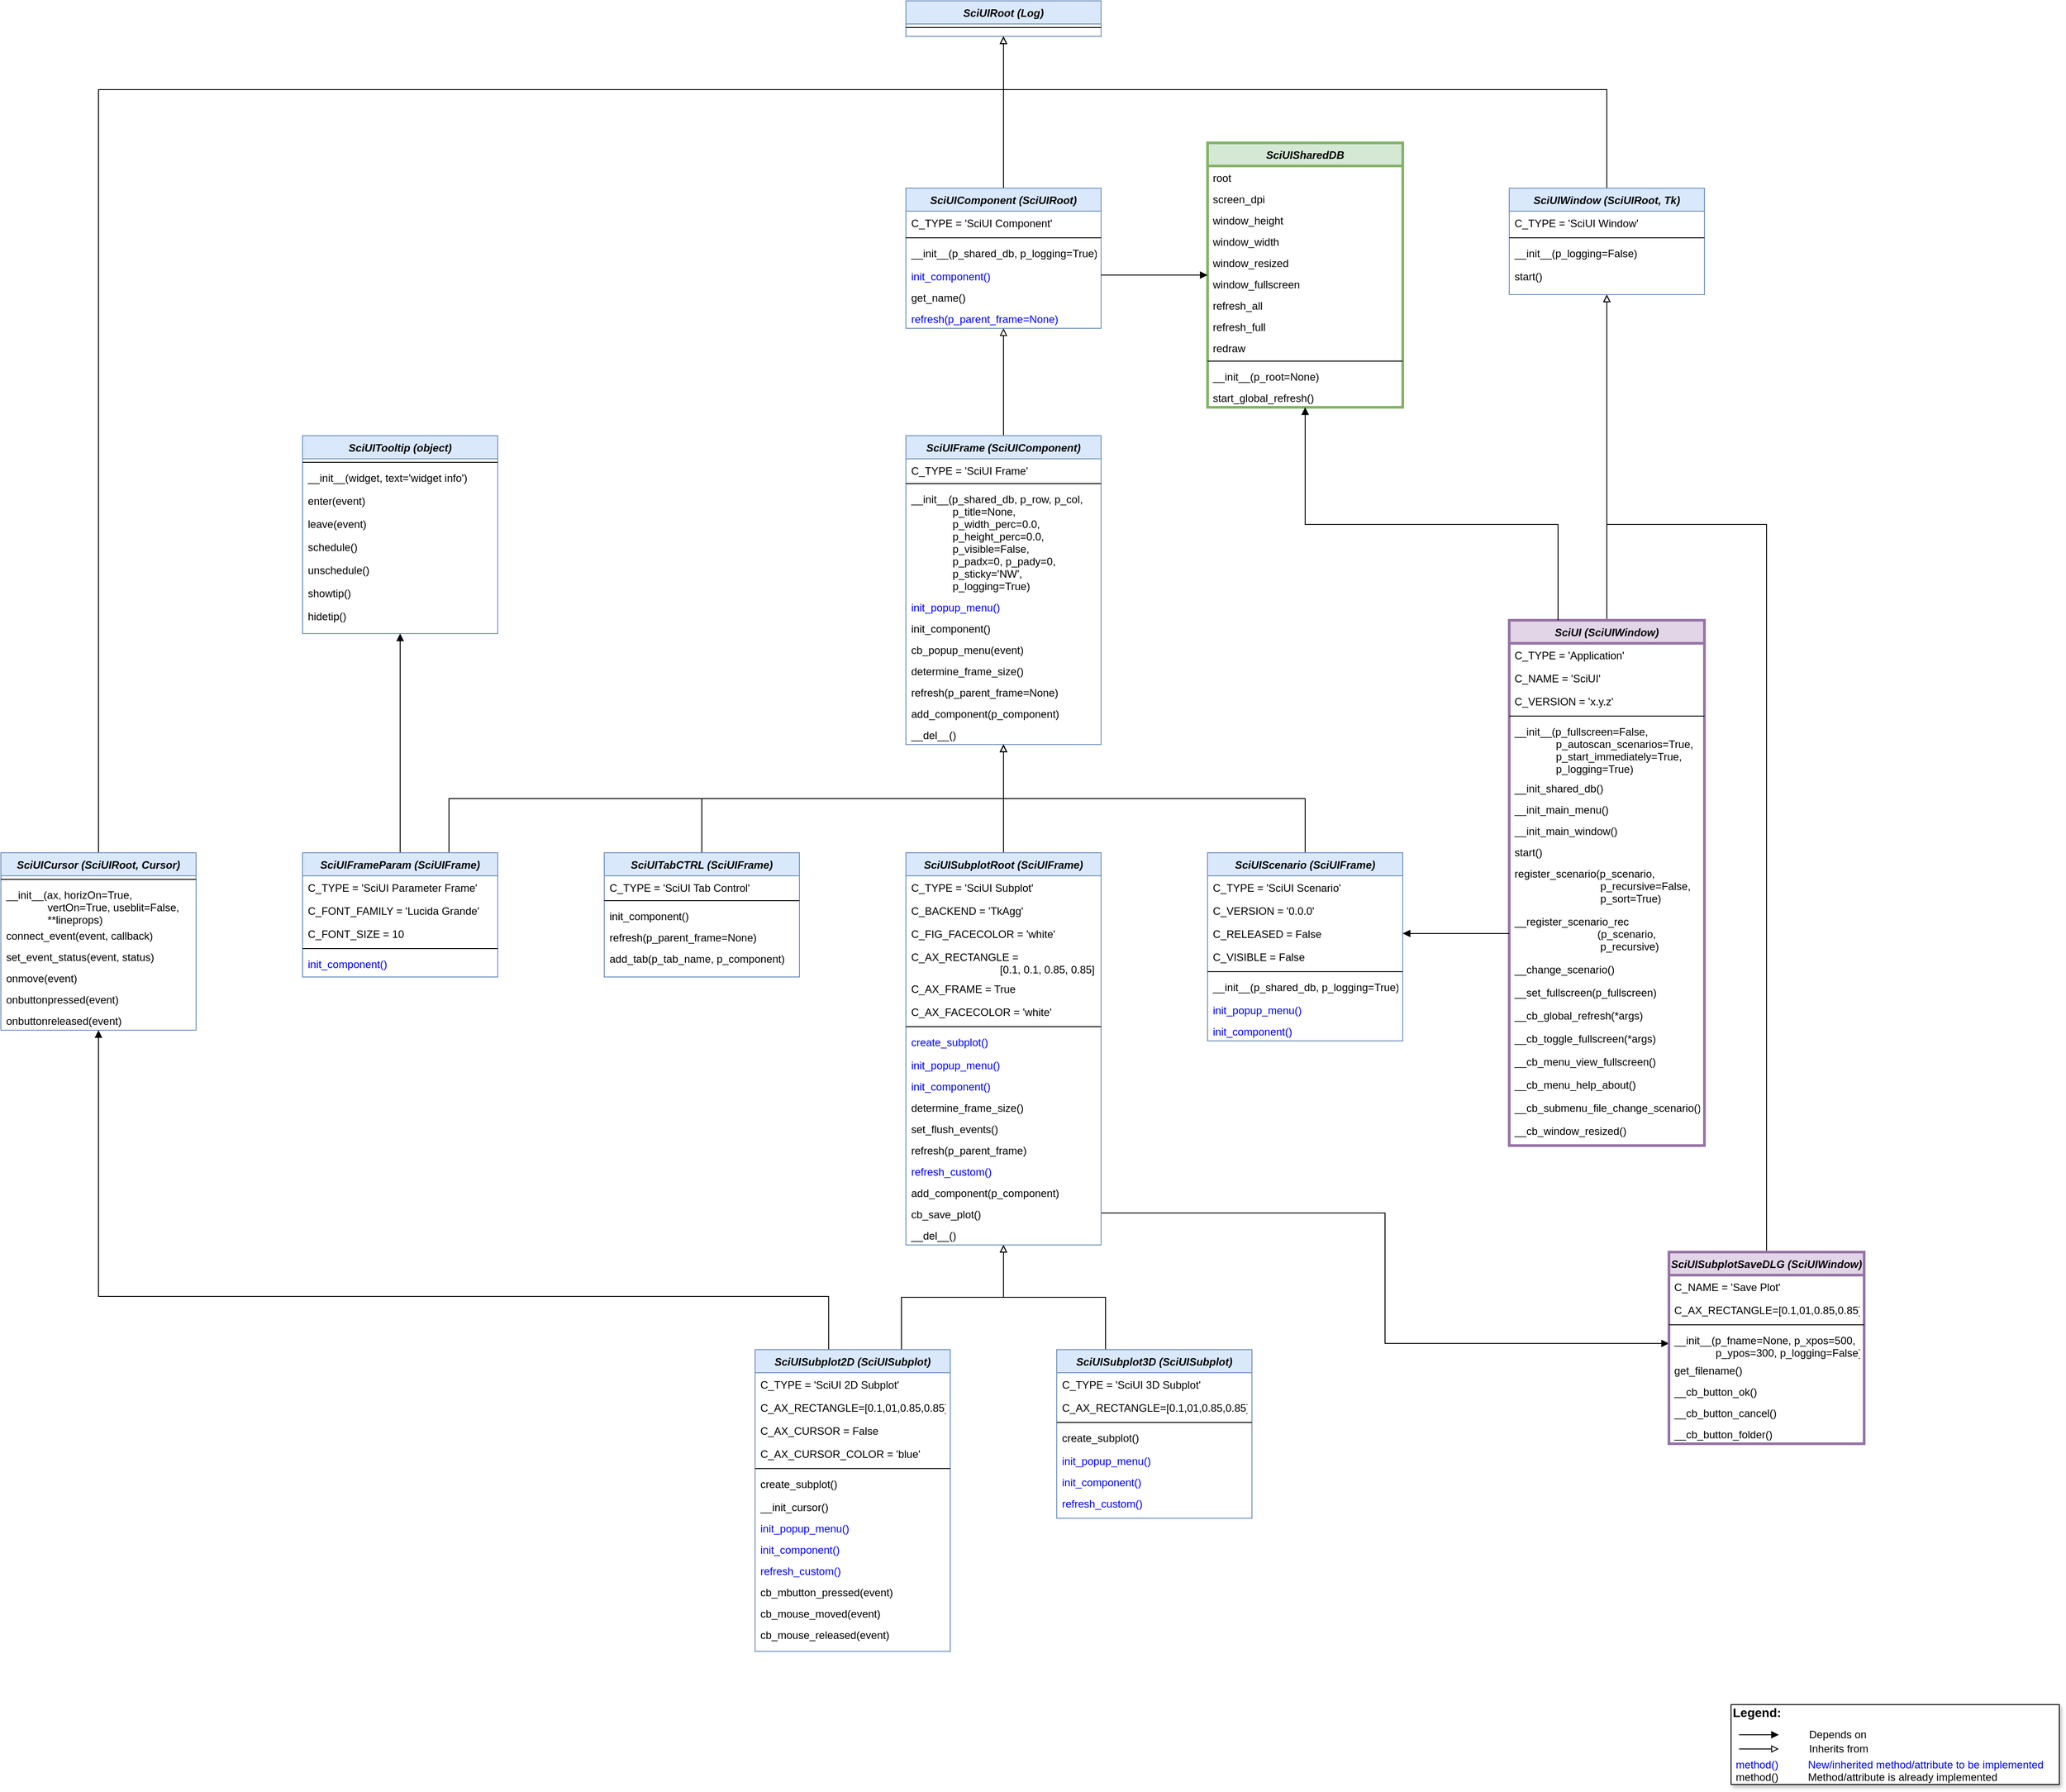 <mxfile version="14.5.1" type="device"><diagram id="C5RBs43oDa-KdzZeNtuy" name="Page-1"><mxGraphModel dx="1386" dy="851" grid="1" gridSize="10" guides="1" tooltips="1" connect="1" arrows="1" fold="1" page="1" pageScale="1" pageWidth="2336" pageHeight="1654" math="0" shadow="0"><root><mxCell id="WIyWlLk6GJQsqaUBKTNV-0"/><mxCell id="WIyWlLk6GJQsqaUBKTNV-1" parent="WIyWlLk6GJQsqaUBKTNV-0"/><mxCell id="cDuM6dIMIaqPmCqZhbxL-0" value="" style="group" parent="WIyWlLk6GJQsqaUBKTNV-1" connectable="0" vertex="1"><mxGeometry x="2020" y="2000" width="370" height="90" as="geometry"/></mxCell><mxCell id="tD5-W2pxeokefdlge8oV-3" value="&lt;font color=&quot;#000000&quot; size=&quot;1&quot;&gt;&lt;b style=&quot;font-size: 14px&quot;&gt;Legend:&lt;br&gt;&lt;/b&gt;&lt;/font&gt;&lt;br&gt;&lt;br&gt;&lt;br&gt;&lt;font color=&quot;#0000ff&quot;&gt;&amp;nbsp;method()&amp;nbsp; &amp;nbsp; &amp;nbsp; &amp;nbsp; &amp;nbsp; New/inherited method/attribute to be implemented&lt;/font&gt;&lt;br&gt;&lt;font color=&quot;#000000&quot;&gt;&amp;nbsp;method()&amp;nbsp; &amp;nbsp; &amp;nbsp; &amp;nbsp; &amp;nbsp; Method/attribute is already implemented&lt;/font&gt;" style="text;html=1;align=left;verticalAlign=middle;whiteSpace=wrap;rounded=0;fontColor=#006600;strokeColor=#000000;shadow=1;fillColor=#ffffff;" parent="cDuM6dIMIaqPmCqZhbxL-0" vertex="1"><mxGeometry width="370.0" height="90" as="geometry"/></mxCell><mxCell id="mYlzNUUl0ZFW5KxEtrc0-3" value="Depends on" style="endArrow=block;html=1;labelPosition=right;verticalLabelPosition=middle;align=left;verticalAlign=middle;endFill=1;fontSize=12;" parent="cDuM6dIMIaqPmCqZhbxL-0" edge="1"><mxGeometry x="1" y="32" width="50" height="50" relative="1" as="geometry"><mxPoint x="8.97" y="34" as="sourcePoint"/><mxPoint x="53.818" y="34" as="targetPoint"/><mxPoint x="32" y="32" as="offset"/></mxGeometry></mxCell><mxCell id="mYlzNUUl0ZFW5KxEtrc0-4" value="Inherits from" style="endArrow=block;html=1;labelPosition=right;verticalLabelPosition=middle;align=left;verticalAlign=middle;endFill=0;fontSize=12;" parent="cDuM6dIMIaqPmCqZhbxL-0" edge="1"><mxGeometry x="1" y="32" width="50" height="50" relative="1" as="geometry"><mxPoint x="8.97" y="50" as="sourcePoint"/><mxPoint x="53.818" y="50" as="targetPoint"/><mxPoint x="32" y="32" as="offset"/></mxGeometry></mxCell><mxCell id="wOOyNorhm0IPKL5RJFF_-8" value="SciUIRoot (Log)" style="swimlane;fontStyle=3;align=center;verticalAlign=top;childLayout=stackLayout;horizontal=1;startSize=26;horizontalStack=0;resizeParent=1;resizeLast=0;collapsible=1;marginBottom=0;rounded=0;shadow=0;strokeWidth=1;fillColor=#dae8fc;strokeColor=#6c8ebf;" parent="WIyWlLk6GJQsqaUBKTNV-1" vertex="1"><mxGeometry x="1090" y="80" width="220" height="40" as="geometry"><mxRectangle x="230" y="140" width="160" height="26" as="alternateBounds"/></mxGeometry></mxCell><mxCell id="wOOyNorhm0IPKL5RJFF_-11" value="" style="line;html=1;strokeWidth=1;align=left;verticalAlign=middle;spacingTop=-1;spacingLeft=3;spacingRight=3;rotatable=0;labelPosition=right;points=[];portConstraint=eastwest;" parent="wOOyNorhm0IPKL5RJFF_-8" vertex="1"><mxGeometry y="26" width="220" height="8" as="geometry"/></mxCell><mxCell id="eN2UmbRB5outR-xc-6O1-0" value="SciUISharedDB" style="swimlane;fontStyle=3;align=center;verticalAlign=top;childLayout=stackLayout;horizontal=1;startSize=26;horizontalStack=0;resizeParent=1;resizeLast=0;collapsible=1;marginBottom=0;rounded=0;shadow=0;strokeWidth=3;fillColor=#d5e8d4;strokeColor=#82b366;" parent="WIyWlLk6GJQsqaUBKTNV-1" vertex="1"><mxGeometry x="1430" y="240" width="220" height="298" as="geometry"><mxRectangle x="230" y="140" width="160" height="26" as="alternateBounds"/></mxGeometry></mxCell><mxCell id="eN2UmbRB5outR-xc-6O1-4" value="root" style="text;align=left;verticalAlign=top;spacingLeft=4;spacingRight=4;overflow=hidden;rotatable=0;points=[[0,0.5],[1,0.5]];portConstraint=eastwest;" parent="eN2UmbRB5outR-xc-6O1-0" vertex="1"><mxGeometry y="26" width="220" height="24" as="geometry"/></mxCell><mxCell id="eN2UmbRB5outR-xc-6O1-5" value="screen_dpi" style="text;align=left;verticalAlign=top;spacingLeft=4;spacingRight=4;overflow=hidden;rotatable=0;points=[[0,0.5],[1,0.5]];portConstraint=eastwest;" parent="eN2UmbRB5outR-xc-6O1-0" vertex="1"><mxGeometry y="50" width="220" height="24" as="geometry"/></mxCell><mxCell id="eN2UmbRB5outR-xc-6O1-6" value="window_height" style="text;align=left;verticalAlign=top;spacingLeft=4;spacingRight=4;overflow=hidden;rotatable=0;points=[[0,0.5],[1,0.5]];portConstraint=eastwest;" parent="eN2UmbRB5outR-xc-6O1-0" vertex="1"><mxGeometry y="74" width="220" height="24" as="geometry"/></mxCell><mxCell id="eN2UmbRB5outR-xc-6O1-7" value="window_width" style="text;align=left;verticalAlign=top;spacingLeft=4;spacingRight=4;overflow=hidden;rotatable=0;points=[[0,0.5],[1,0.5]];portConstraint=eastwest;" parent="eN2UmbRB5outR-xc-6O1-0" vertex="1"><mxGeometry y="98" width="220" height="24" as="geometry"/></mxCell><mxCell id="eN2UmbRB5outR-xc-6O1-8" value="window_resized" style="text;align=left;verticalAlign=top;spacingLeft=4;spacingRight=4;overflow=hidden;rotatable=0;points=[[0,0.5],[1,0.5]];portConstraint=eastwest;" parent="eN2UmbRB5outR-xc-6O1-0" vertex="1"><mxGeometry y="122" width="220" height="24" as="geometry"/></mxCell><mxCell id="eN2UmbRB5outR-xc-6O1-9" value="window_fullscreen" style="text;align=left;verticalAlign=top;spacingLeft=4;spacingRight=4;overflow=hidden;rotatable=0;points=[[0,0.5],[1,0.5]];portConstraint=eastwest;" parent="eN2UmbRB5outR-xc-6O1-0" vertex="1"><mxGeometry y="146" width="220" height="24" as="geometry"/></mxCell><mxCell id="eN2UmbRB5outR-xc-6O1-10" value="refresh_all" style="text;align=left;verticalAlign=top;spacingLeft=4;spacingRight=4;overflow=hidden;rotatable=0;points=[[0,0.5],[1,0.5]];portConstraint=eastwest;" parent="eN2UmbRB5outR-xc-6O1-0" vertex="1"><mxGeometry y="170" width="220" height="24" as="geometry"/></mxCell><mxCell id="eN2UmbRB5outR-xc-6O1-11" value="refresh_full" style="text;align=left;verticalAlign=top;spacingLeft=4;spacingRight=4;overflow=hidden;rotatable=0;points=[[0,0.5],[1,0.5]];portConstraint=eastwest;" parent="eN2UmbRB5outR-xc-6O1-0" vertex="1"><mxGeometry y="194" width="220" height="24" as="geometry"/></mxCell><mxCell id="cBmctn3P7l8WIPnelKzc-0" value="redraw" style="text;align=left;verticalAlign=top;spacingLeft=4;spacingRight=4;overflow=hidden;rotatable=0;points=[[0,0.5],[1,0.5]];portConstraint=eastwest;" parent="eN2UmbRB5outR-xc-6O1-0" vertex="1"><mxGeometry y="218" width="220" height="24" as="geometry"/></mxCell><mxCell id="eN2UmbRB5outR-xc-6O1-1" value="" style="line;html=1;strokeWidth=1;align=left;verticalAlign=middle;spacingTop=-1;spacingLeft=3;spacingRight=3;rotatable=0;labelPosition=right;points=[];portConstraint=eastwest;" parent="eN2UmbRB5outR-xc-6O1-0" vertex="1"><mxGeometry y="242" width="220" height="8" as="geometry"/></mxCell><mxCell id="eN2UmbRB5outR-xc-6O1-2" value="__init__(p_root=None)" style="text;align=left;verticalAlign=top;spacingLeft=4;spacingRight=4;overflow=hidden;rotatable=0;points=[[0,0.5],[1,0.5]];portConstraint=eastwest;" parent="eN2UmbRB5outR-xc-6O1-0" vertex="1"><mxGeometry y="250" width="220" height="24" as="geometry"/></mxCell><mxCell id="eN2UmbRB5outR-xc-6O1-3" value="start_global_refresh()" style="text;align=left;verticalAlign=top;spacingLeft=4;spacingRight=4;overflow=hidden;rotatable=0;points=[[0,0.5],[1,0.5]];portConstraint=eastwest;" parent="eN2UmbRB5outR-xc-6O1-0" vertex="1"><mxGeometry y="274" width="220" height="24" as="geometry"/></mxCell><mxCell id="eN2UmbRB5outR-xc-6O1-20" style="edgeStyle=orthogonalEdgeStyle;rounded=0;orthogonalLoop=1;jettySize=auto;html=1;entryX=0.5;entryY=1;entryDx=0;entryDy=0;fontColor=#000000;endArrow=block;endFill=0;exitX=0.5;exitY=0;exitDx=0;exitDy=0;" parent="WIyWlLk6GJQsqaUBKTNV-1" source="eN2UmbRB5outR-xc-6O1-12" target="wOOyNorhm0IPKL5RJFF_-8" edge="1"><mxGeometry relative="1" as="geometry"><Array as="points"><mxPoint x="180" y="180"/><mxPoint x="1200" y="180"/></Array></mxGeometry></mxCell><mxCell id="eN2UmbRB5outR-xc-6O1-12" value="SciUICursor (SciUIRoot, Cursor)" style="swimlane;fontStyle=3;align=center;verticalAlign=top;childLayout=stackLayout;horizontal=1;startSize=26;horizontalStack=0;resizeParent=1;resizeLast=0;collapsible=1;marginBottom=0;rounded=0;shadow=0;strokeWidth=1;fillColor=#dae8fc;strokeColor=#6c8ebf;" parent="WIyWlLk6GJQsqaUBKTNV-1" vertex="1"><mxGeometry x="70" y="1040" width="220" height="200" as="geometry"><mxRectangle x="230" y="140" width="160" height="26" as="alternateBounds"/></mxGeometry></mxCell><mxCell id="eN2UmbRB5outR-xc-6O1-13" value="" style="line;html=1;strokeWidth=1;align=left;verticalAlign=middle;spacingTop=-1;spacingLeft=3;spacingRight=3;rotatable=0;labelPosition=right;points=[];portConstraint=eastwest;" parent="eN2UmbRB5outR-xc-6O1-12" vertex="1"><mxGeometry y="26" width="220" height="8" as="geometry"/></mxCell><mxCell id="eN2UmbRB5outR-xc-6O1-14" value="__init__(ax, horizOn=True, &#10;              vertOn=True, useblit=False,&#10;              **lineprops)" style="text;align=left;verticalAlign=top;spacingLeft=4;spacingRight=4;overflow=hidden;rotatable=0;points=[[0,0.5],[1,0.5]];portConstraint=eastwest;" parent="eN2UmbRB5outR-xc-6O1-12" vertex="1"><mxGeometry y="34" width="220" height="46" as="geometry"/></mxCell><mxCell id="eN2UmbRB5outR-xc-6O1-15" value="connect_event(event, callback)" style="text;align=left;verticalAlign=top;spacingLeft=4;spacingRight=4;overflow=hidden;rotatable=0;points=[[0,0.5],[1,0.5]];portConstraint=eastwest;" parent="eN2UmbRB5outR-xc-6O1-12" vertex="1"><mxGeometry y="80" width="220" height="24" as="geometry"/></mxCell><mxCell id="eN2UmbRB5outR-xc-6O1-16" value="set_event_status(event, status)" style="text;align=left;verticalAlign=top;spacingLeft=4;spacingRight=4;overflow=hidden;rotatable=0;points=[[0,0.5],[1,0.5]];portConstraint=eastwest;" parent="eN2UmbRB5outR-xc-6O1-12" vertex="1"><mxGeometry y="104" width="220" height="24" as="geometry"/></mxCell><mxCell id="eN2UmbRB5outR-xc-6O1-17" value="onmove(event)" style="text;align=left;verticalAlign=top;spacingLeft=4;spacingRight=4;overflow=hidden;rotatable=0;points=[[0,0.5],[1,0.5]];portConstraint=eastwest;" parent="eN2UmbRB5outR-xc-6O1-12" vertex="1"><mxGeometry y="128" width="220" height="24" as="geometry"/></mxCell><mxCell id="eN2UmbRB5outR-xc-6O1-18" value="onbuttonpressed(event)" style="text;align=left;verticalAlign=top;spacingLeft=4;spacingRight=4;overflow=hidden;rotatable=0;points=[[0,0.5],[1,0.5]];portConstraint=eastwest;" parent="eN2UmbRB5outR-xc-6O1-12" vertex="1"><mxGeometry y="152" width="220" height="24" as="geometry"/></mxCell><mxCell id="eN2UmbRB5outR-xc-6O1-19" value="onbuttonreleased(event)" style="text;align=left;verticalAlign=top;spacingLeft=4;spacingRight=4;overflow=hidden;rotatable=0;points=[[0,0.5],[1,0.5]];portConstraint=eastwest;" parent="eN2UmbRB5outR-xc-6O1-12" vertex="1"><mxGeometry y="176" width="220" height="24" as="geometry"/></mxCell><mxCell id="eN2UmbRB5outR-xc-6O1-21" value="SciUITooltip (object)" style="swimlane;fontStyle=3;align=center;verticalAlign=top;childLayout=stackLayout;horizontal=1;startSize=26;horizontalStack=0;resizeParent=1;resizeLast=0;collapsible=1;marginBottom=0;rounded=0;shadow=0;strokeWidth=1;fillColor=#dae8fc;strokeColor=#6c8ebf;" parent="WIyWlLk6GJQsqaUBKTNV-1" vertex="1"><mxGeometry x="410" y="570" width="220" height="223" as="geometry"><mxRectangle x="230" y="140" width="160" height="26" as="alternateBounds"/></mxGeometry></mxCell><mxCell id="eN2UmbRB5outR-xc-6O1-22" value="" style="line;html=1;strokeWidth=1;align=left;verticalAlign=middle;spacingTop=-1;spacingLeft=3;spacingRight=3;rotatable=0;labelPosition=right;points=[];portConstraint=eastwest;" parent="eN2UmbRB5outR-xc-6O1-21" vertex="1"><mxGeometry y="26" width="220" height="8" as="geometry"/></mxCell><mxCell id="eN2UmbRB5outR-xc-6O1-23" value="__init__(widget, text='widget info')" style="text;align=left;verticalAlign=top;spacingLeft=4;spacingRight=4;overflow=hidden;rotatable=0;points=[[0,0.5],[1,0.5]];portConstraint=eastwest;" parent="eN2UmbRB5outR-xc-6O1-21" vertex="1"><mxGeometry y="34" width="220" height="26" as="geometry"/></mxCell><mxCell id="eN2UmbRB5outR-xc-6O1-24" value="enter(event)" style="text;align=left;verticalAlign=top;spacingLeft=4;spacingRight=4;overflow=hidden;rotatable=0;points=[[0,0.5],[1,0.5]];portConstraint=eastwest;" parent="eN2UmbRB5outR-xc-6O1-21" vertex="1"><mxGeometry y="60" width="220" height="26" as="geometry"/></mxCell><mxCell id="eN2UmbRB5outR-xc-6O1-25" value="leave(event)" style="text;align=left;verticalAlign=top;spacingLeft=4;spacingRight=4;overflow=hidden;rotatable=0;points=[[0,0.5],[1,0.5]];portConstraint=eastwest;" parent="eN2UmbRB5outR-xc-6O1-21" vertex="1"><mxGeometry y="86" width="220" height="26" as="geometry"/></mxCell><mxCell id="eN2UmbRB5outR-xc-6O1-26" value="schedule()" style="text;align=left;verticalAlign=top;spacingLeft=4;spacingRight=4;overflow=hidden;rotatable=0;points=[[0,0.5],[1,0.5]];portConstraint=eastwest;" parent="eN2UmbRB5outR-xc-6O1-21" vertex="1"><mxGeometry y="112" width="220" height="26" as="geometry"/></mxCell><mxCell id="eN2UmbRB5outR-xc-6O1-27" value="unschedule()" style="text;align=left;verticalAlign=top;spacingLeft=4;spacingRight=4;overflow=hidden;rotatable=0;points=[[0,0.5],[1,0.5]];portConstraint=eastwest;" parent="eN2UmbRB5outR-xc-6O1-21" vertex="1"><mxGeometry y="138" width="220" height="26" as="geometry"/></mxCell><mxCell id="eN2UmbRB5outR-xc-6O1-28" value="showtip()" style="text;align=left;verticalAlign=top;spacingLeft=4;spacingRight=4;overflow=hidden;rotatable=0;points=[[0,0.5],[1,0.5]];portConstraint=eastwest;" parent="eN2UmbRB5outR-xc-6O1-21" vertex="1"><mxGeometry y="164" width="220" height="26" as="geometry"/></mxCell><mxCell id="eN2UmbRB5outR-xc-6O1-29" value="hidetip()" style="text;align=left;verticalAlign=top;spacingLeft=4;spacingRight=4;overflow=hidden;rotatable=0;points=[[0,0.5],[1,0.5]];portConstraint=eastwest;" parent="eN2UmbRB5outR-xc-6O1-21" vertex="1"><mxGeometry y="190" width="220" height="26" as="geometry"/></mxCell><mxCell id="eN2UmbRB5outR-xc-6O1-38" style="edgeStyle=orthogonalEdgeStyle;rounded=0;orthogonalLoop=1;jettySize=auto;html=1;fontColor=#000000;endArrow=block;endFill=0;" parent="WIyWlLk6GJQsqaUBKTNV-1" source="eN2UmbRB5outR-xc-6O1-30" target="wOOyNorhm0IPKL5RJFF_-8" edge="1"><mxGeometry relative="1" as="geometry"/></mxCell><mxCell id="eN2UmbRB5outR-xc-6O1-30" value="SciUIComponent (SciUIRoot)" style="swimlane;fontStyle=3;align=center;verticalAlign=top;childLayout=stackLayout;horizontal=1;startSize=26;horizontalStack=0;resizeParent=1;resizeLast=0;collapsible=1;marginBottom=0;rounded=0;shadow=0;strokeWidth=1;fillColor=#dae8fc;strokeColor=#6c8ebf;" parent="WIyWlLk6GJQsqaUBKTNV-1" vertex="1"><mxGeometry x="1090" y="291" width="220" height="158" as="geometry"><mxRectangle x="230" y="140" width="160" height="26" as="alternateBounds"/></mxGeometry></mxCell><mxCell id="eN2UmbRB5outR-xc-6O1-48" value="C_TYPE = 'SciUI Component'" style="text;align=left;verticalAlign=top;spacingLeft=4;spacingRight=4;overflow=hidden;rotatable=0;points=[[0,0.5],[1,0.5]];portConstraint=eastwest;" parent="eN2UmbRB5outR-xc-6O1-30" vertex="1"><mxGeometry y="26" width="220" height="26" as="geometry"/></mxCell><mxCell id="eN2UmbRB5outR-xc-6O1-31" value="" style="line;html=1;strokeWidth=1;align=left;verticalAlign=middle;spacingTop=-1;spacingLeft=3;spacingRight=3;rotatable=0;labelPosition=right;points=[];portConstraint=eastwest;" parent="eN2UmbRB5outR-xc-6O1-30" vertex="1"><mxGeometry y="52" width="220" height="8" as="geometry"/></mxCell><mxCell id="eN2UmbRB5outR-xc-6O1-32" value="__init__(p_shared_db, p_logging=True)" style="text;align=left;verticalAlign=top;spacingLeft=4;spacingRight=4;overflow=hidden;rotatable=0;points=[[0,0.5],[1,0.5]];portConstraint=eastwest;" parent="eN2UmbRB5outR-xc-6O1-30" vertex="1"><mxGeometry y="60" width="220" height="26" as="geometry"/></mxCell><mxCell id="eN2UmbRB5outR-xc-6O1-33" value="init_component()" style="text;align=left;verticalAlign=top;spacingLeft=4;spacingRight=4;overflow=hidden;rotatable=0;points=[[0,0.5],[1,0.5]];portConstraint=eastwest;fontColor=#0000FF;" parent="eN2UmbRB5outR-xc-6O1-30" vertex="1"><mxGeometry y="86" width="220" height="24" as="geometry"/></mxCell><mxCell id="eN2UmbRB5outR-xc-6O1-34" value="get_name()" style="text;align=left;verticalAlign=top;spacingLeft=4;spacingRight=4;overflow=hidden;rotatable=0;points=[[0,0.5],[1,0.5]];portConstraint=eastwest;" parent="eN2UmbRB5outR-xc-6O1-30" vertex="1"><mxGeometry y="110" width="220" height="24" as="geometry"/></mxCell><mxCell id="eN2UmbRB5outR-xc-6O1-35" value="refresh(p_parent_frame=None)" style="text;align=left;verticalAlign=top;spacingLeft=4;spacingRight=4;overflow=hidden;rotatable=0;points=[[0,0.5],[1,0.5]];portConstraint=eastwest;fontColor=#0000FF;" parent="eN2UmbRB5outR-xc-6O1-30" vertex="1"><mxGeometry y="134" width="220" height="24" as="geometry"/></mxCell><mxCell id="eN2UmbRB5outR-xc-6O1-46" style="edgeStyle=orthogonalEdgeStyle;rounded=0;orthogonalLoop=1;jettySize=auto;html=1;entryX=0.5;entryY=1;entryDx=0;entryDy=0;fontColor=#0000FF;endArrow=block;endFill=0;" parent="WIyWlLk6GJQsqaUBKTNV-1" source="eN2UmbRB5outR-xc-6O1-40" target="eN2UmbRB5outR-xc-6O1-30" edge="1"><mxGeometry relative="1" as="geometry"/></mxCell><mxCell id="eN2UmbRB5outR-xc-6O1-40" value="SciUIFrame (SciUIComponent)" style="swimlane;fontStyle=3;align=center;verticalAlign=top;childLayout=stackLayout;horizontal=1;startSize=26;horizontalStack=0;resizeParent=1;resizeLast=0;collapsible=1;marginBottom=0;rounded=0;shadow=0;strokeWidth=1;fillColor=#dae8fc;strokeColor=#6c8ebf;" parent="WIyWlLk6GJQsqaUBKTNV-1" vertex="1"><mxGeometry x="1090" y="570" width="220" height="348" as="geometry"><mxRectangle x="230" y="140" width="160" height="26" as="alternateBounds"/></mxGeometry></mxCell><mxCell id="eN2UmbRB5outR-xc-6O1-47" value="C_TYPE = 'SciUI Frame'" style="text;align=left;verticalAlign=top;spacingLeft=4;spacingRight=4;overflow=hidden;rotatable=0;points=[[0,0.5],[1,0.5]];portConstraint=eastwest;" parent="eN2UmbRB5outR-xc-6O1-40" vertex="1"><mxGeometry y="26" width="220" height="24" as="geometry"/></mxCell><mxCell id="eN2UmbRB5outR-xc-6O1-41" value="" style="line;html=1;strokeWidth=1;align=left;verticalAlign=middle;spacingTop=-1;spacingLeft=3;spacingRight=3;rotatable=0;labelPosition=right;points=[];portConstraint=eastwest;" parent="eN2UmbRB5outR-xc-6O1-40" vertex="1"><mxGeometry y="50" width="220" height="8" as="geometry"/></mxCell><mxCell id="eN2UmbRB5outR-xc-6O1-42" value="__init__(p_shared_db, p_row, p_col,&#10;              p_title=None, &#10;              p_width_perc=0.0,&#10;              p_height_perc=0.0,&#10;              p_visible=False,&#10;              p_padx=0, p_pady=0,&#10;              p_sticky='NW',&#10;              p_logging=True)" style="text;align=left;verticalAlign=top;spacingLeft=4;spacingRight=4;overflow=hidden;rotatable=0;points=[[0,0.5],[1,0.5]];portConstraint=eastwest;" parent="eN2UmbRB5outR-xc-6O1-40" vertex="1"><mxGeometry y="58" width="220" height="122" as="geometry"/></mxCell><mxCell id="eN2UmbRB5outR-xc-6O1-44" value="init_popup_menu()" style="text;align=left;verticalAlign=top;spacingLeft=4;spacingRight=4;overflow=hidden;rotatable=0;points=[[0,0.5],[1,0.5]];portConstraint=eastwest;fontColor=#0000FF;" parent="eN2UmbRB5outR-xc-6O1-40" vertex="1"><mxGeometry y="180" width="220" height="24" as="geometry"/></mxCell><mxCell id="eN2UmbRB5outR-xc-6O1-43" value="init_component()" style="text;align=left;verticalAlign=top;spacingLeft=4;spacingRight=4;overflow=hidden;rotatable=0;points=[[0,0.5],[1,0.5]];portConstraint=eastwest;" parent="eN2UmbRB5outR-xc-6O1-40" vertex="1"><mxGeometry y="204" width="220" height="24" as="geometry"/></mxCell><mxCell id="eN2UmbRB5outR-xc-6O1-49" value="cb_popup_menu(event)" style="text;align=left;verticalAlign=top;spacingLeft=4;spacingRight=4;overflow=hidden;rotatable=0;points=[[0,0.5],[1,0.5]];portConstraint=eastwest;" parent="eN2UmbRB5outR-xc-6O1-40" vertex="1"><mxGeometry y="228" width="220" height="24" as="geometry"/></mxCell><mxCell id="eN2UmbRB5outR-xc-6O1-50" value="determine_frame_size()" style="text;align=left;verticalAlign=top;spacingLeft=4;spacingRight=4;overflow=hidden;rotatable=0;points=[[0,0.5],[1,0.5]];portConstraint=eastwest;" parent="eN2UmbRB5outR-xc-6O1-40" vertex="1"><mxGeometry y="252" width="220" height="24" as="geometry"/></mxCell><mxCell id="eN2UmbRB5outR-xc-6O1-45" value="refresh(p_parent_frame=None)" style="text;align=left;verticalAlign=top;spacingLeft=4;spacingRight=4;overflow=hidden;rotatable=0;points=[[0,0.5],[1,0.5]];portConstraint=eastwest;" parent="eN2UmbRB5outR-xc-6O1-40" vertex="1"><mxGeometry y="276" width="220" height="24" as="geometry"/></mxCell><mxCell id="eN2UmbRB5outR-xc-6O1-51" value="add_component(p_component)" style="text;align=left;verticalAlign=top;spacingLeft=4;spacingRight=4;overflow=hidden;rotatable=0;points=[[0,0.5],[1,0.5]];portConstraint=eastwest;" parent="eN2UmbRB5outR-xc-6O1-40" vertex="1"><mxGeometry y="300" width="220" height="24" as="geometry"/></mxCell><mxCell id="eN2UmbRB5outR-xc-6O1-52" value="__del__()" style="text;align=left;verticalAlign=top;spacingLeft=4;spacingRight=4;overflow=hidden;rotatable=0;points=[[0,0.5],[1,0.5]];portConstraint=eastwest;" parent="eN2UmbRB5outR-xc-6O1-40" vertex="1"><mxGeometry y="324" width="220" height="24" as="geometry"/></mxCell><mxCell id="cBmctn3P7l8WIPnelKzc-39" style="edgeStyle=orthogonalEdgeStyle;rounded=0;orthogonalLoop=1;jettySize=auto;html=1;fontColor=#0000FF;endArrow=block;endFill=0;exitX=0.75;exitY=0;exitDx=0;exitDy=0;" parent="WIyWlLk6GJQsqaUBKTNV-1" source="eN2UmbRB5outR-xc-6O1-53" target="cBmctn3P7l8WIPnelKzc-18" edge="1"><mxGeometry relative="1" as="geometry"/></mxCell><mxCell id="55EZ0iYLIEw1XdTgVFbo-16" style="edgeStyle=orthogonalEdgeStyle;rounded=0;orthogonalLoop=1;jettySize=auto;html=1;endArrow=block;endFill=1;exitX=0.377;exitY=0;exitDx=0;exitDy=0;exitPerimeter=0;" edge="1" parent="WIyWlLk6GJQsqaUBKTNV-1" source="eN2UmbRB5outR-xc-6O1-53" target="eN2UmbRB5outR-xc-6O1-12"><mxGeometry relative="1" as="geometry"><Array as="points"><mxPoint x="1003" y="1540"/><mxPoint x="180" y="1540"/></Array></mxGeometry></mxCell><mxCell id="eN2UmbRB5outR-xc-6O1-53" value="SciUISubplot2D (SciUISubplot)" style="swimlane;fontStyle=3;align=center;verticalAlign=top;childLayout=stackLayout;horizontal=1;startSize=26;horizontalStack=0;resizeParent=1;resizeLast=0;collapsible=1;marginBottom=0;rounded=0;shadow=0;strokeWidth=1;fillColor=#dae8fc;strokeColor=#6c8ebf;" parent="WIyWlLk6GJQsqaUBKTNV-1" vertex="1"><mxGeometry x="920" y="1600" width="220" height="340" as="geometry"><mxRectangle x="230" y="140" width="160" height="26" as="alternateBounds"/></mxGeometry></mxCell><mxCell id="eN2UmbRB5outR-xc-6O1-54" value="C_TYPE = 'SciUI 2D Subplot'" style="text;align=left;verticalAlign=top;spacingLeft=4;spacingRight=4;overflow=hidden;rotatable=0;points=[[0,0.5],[1,0.5]];portConstraint=eastwest;" parent="eN2UmbRB5outR-xc-6O1-53" vertex="1"><mxGeometry y="26" width="220" height="26" as="geometry"/></mxCell><mxCell id="eN2UmbRB5outR-xc-6O1-63" value="C_AX_RECTANGLE=[0.1,01,0.85,0.85]" style="text;align=left;verticalAlign=top;spacingLeft=4;spacingRight=4;overflow=hidden;rotatable=0;points=[[0,0.5],[1,0.5]];portConstraint=eastwest;fontSize=12;" parent="eN2UmbRB5outR-xc-6O1-53" vertex="1"><mxGeometry y="52" width="220" height="26" as="geometry"/></mxCell><mxCell id="eN2UmbRB5outR-xc-6O1-66" value="C_AX_CURSOR = False" style="text;align=left;verticalAlign=top;spacingLeft=4;spacingRight=4;overflow=hidden;rotatable=0;points=[[0,0.5],[1,0.5]];portConstraint=eastwest;fontSize=12;" parent="eN2UmbRB5outR-xc-6O1-53" vertex="1"><mxGeometry y="78" width="220" height="26" as="geometry"/></mxCell><mxCell id="eN2UmbRB5outR-xc-6O1-67" value="C_AX_CURSOR_COLOR = 'blue'" style="text;align=left;verticalAlign=top;spacingLeft=4;spacingRight=4;overflow=hidden;rotatable=0;points=[[0,0.5],[1,0.5]];portConstraint=eastwest;fontSize=12;" parent="eN2UmbRB5outR-xc-6O1-53" vertex="1"><mxGeometry y="104" width="220" height="26" as="geometry"/></mxCell><mxCell id="eN2UmbRB5outR-xc-6O1-55" value="" style="line;html=1;strokeWidth=1;align=left;verticalAlign=middle;spacingTop=-1;spacingLeft=3;spacingRight=3;rotatable=0;labelPosition=right;points=[];portConstraint=eastwest;" parent="eN2UmbRB5outR-xc-6O1-53" vertex="1"><mxGeometry y="130" width="220" height="8" as="geometry"/></mxCell><mxCell id="eN2UmbRB5outR-xc-6O1-56" value="create_subplot()" style="text;align=left;verticalAlign=top;spacingLeft=4;spacingRight=4;overflow=hidden;rotatable=0;points=[[0,0.5],[1,0.5]];portConstraint=eastwest;" parent="eN2UmbRB5outR-xc-6O1-53" vertex="1"><mxGeometry y="138" width="220" height="26" as="geometry"/></mxCell><mxCell id="eN2UmbRB5outR-xc-6O1-59" value="__init_cursor()" style="text;align=left;verticalAlign=top;spacingLeft=4;spacingRight=4;overflow=hidden;rotatable=0;points=[[0,0.5],[1,0.5]];portConstraint=eastwest;" parent="eN2UmbRB5outR-xc-6O1-53" vertex="1"><mxGeometry y="164" width="220" height="24" as="geometry"/></mxCell><mxCell id="eN2UmbRB5outR-xc-6O1-68" value="init_popup_menu()" style="text;align=left;verticalAlign=top;spacingLeft=4;spacingRight=4;overflow=hidden;rotatable=0;points=[[0,0.5],[1,0.5]];portConstraint=eastwest;fontColor=#0000FF;" parent="eN2UmbRB5outR-xc-6O1-53" vertex="1"><mxGeometry y="188" width="220" height="24" as="geometry"/></mxCell><mxCell id="eN2UmbRB5outR-xc-6O1-57" value="init_component()" style="text;align=left;verticalAlign=top;spacingLeft=4;spacingRight=4;overflow=hidden;rotatable=0;points=[[0,0.5],[1,0.5]];portConstraint=eastwest;fontColor=#0000FF;" parent="eN2UmbRB5outR-xc-6O1-53" vertex="1"><mxGeometry y="212" width="220" height="24" as="geometry"/></mxCell><mxCell id="eN2UmbRB5outR-xc-6O1-69" value="refresh_custom()" style="text;align=left;verticalAlign=top;spacingLeft=4;spacingRight=4;overflow=hidden;rotatable=0;points=[[0,0.5],[1,0.5]];portConstraint=eastwest;fontColor=#0000FF;" parent="eN2UmbRB5outR-xc-6O1-53" vertex="1"><mxGeometry y="236" width="220" height="24" as="geometry"/></mxCell><mxCell id="eN2UmbRB5outR-xc-6O1-70" value="cb_mbutton_pressed(event)" style="text;align=left;verticalAlign=top;spacingLeft=4;spacingRight=4;overflow=hidden;rotatable=0;points=[[0,0.5],[1,0.5]];portConstraint=eastwest;" parent="eN2UmbRB5outR-xc-6O1-53" vertex="1"><mxGeometry y="260" width="220" height="24" as="geometry"/></mxCell><mxCell id="eN2UmbRB5outR-xc-6O1-71" value="cb_mouse_moved(event)" style="text;align=left;verticalAlign=top;spacingLeft=4;spacingRight=4;overflow=hidden;rotatable=0;points=[[0,0.5],[1,0.5]];portConstraint=eastwest;" parent="eN2UmbRB5outR-xc-6O1-53" vertex="1"><mxGeometry y="284" width="220" height="24" as="geometry"/></mxCell><mxCell id="eN2UmbRB5outR-xc-6O1-72" value="cb_mouse_released(event)" style="text;align=left;verticalAlign=top;spacingLeft=4;spacingRight=4;overflow=hidden;rotatable=0;points=[[0,0.5],[1,0.5]];portConstraint=eastwest;" parent="eN2UmbRB5outR-xc-6O1-53" vertex="1"><mxGeometry y="308" width="220" height="24" as="geometry"/></mxCell><mxCell id="eN2UmbRB5outR-xc-6O1-93" style="edgeStyle=orthogonalEdgeStyle;rounded=0;orthogonalLoop=1;jettySize=auto;html=1;fontSize=12;fontColor=#0000FF;endArrow=block;endFill=0;exitX=0.75;exitY=0;exitDx=0;exitDy=0;" parent="WIyWlLk6GJQsqaUBKTNV-1" source="eN2UmbRB5outR-xc-6O1-74" target="eN2UmbRB5outR-xc-6O1-40" edge="1"><mxGeometry relative="1" as="geometry"/></mxCell><mxCell id="55EZ0iYLIEw1XdTgVFbo-14" style="edgeStyle=orthogonalEdgeStyle;rounded=0;orthogonalLoop=1;jettySize=auto;html=1;entryX=0.5;entryY=1;entryDx=0;entryDy=0;endArrow=block;endFill=1;" edge="1" parent="WIyWlLk6GJQsqaUBKTNV-1" source="eN2UmbRB5outR-xc-6O1-74" target="eN2UmbRB5outR-xc-6O1-21"><mxGeometry relative="1" as="geometry"/></mxCell><mxCell id="eN2UmbRB5outR-xc-6O1-74" value="SciUIFrameParam (SciUIFrame)" style="swimlane;fontStyle=3;align=center;verticalAlign=top;childLayout=stackLayout;horizontal=1;startSize=26;horizontalStack=0;resizeParent=1;resizeLast=0;collapsible=1;marginBottom=0;rounded=0;shadow=0;strokeWidth=1;fillColor=#dae8fc;strokeColor=#6c8ebf;" parent="WIyWlLk6GJQsqaUBKTNV-1" vertex="1"><mxGeometry x="410" y="1040" width="220" height="140" as="geometry"><mxRectangle x="230" y="140" width="160" height="26" as="alternateBounds"/></mxGeometry></mxCell><mxCell id="eN2UmbRB5outR-xc-6O1-75" value="C_TYPE = 'SciUI Parameter Frame'" style="text;align=left;verticalAlign=top;spacingLeft=4;spacingRight=4;overflow=hidden;rotatable=0;points=[[0,0.5],[1,0.5]];portConstraint=eastwest;" parent="eN2UmbRB5outR-xc-6O1-74" vertex="1"><mxGeometry y="26" width="220" height="26" as="geometry"/></mxCell><mxCell id="eN2UmbRB5outR-xc-6O1-76" value="C_FONT_FAMILY = 'Lucida Grande'" style="text;align=left;verticalAlign=top;spacingLeft=4;spacingRight=4;overflow=hidden;rotatable=0;points=[[0,0.5],[1,0.5]];portConstraint=eastwest;" parent="eN2UmbRB5outR-xc-6O1-74" vertex="1"><mxGeometry y="52" width="220" height="26" as="geometry"/></mxCell><mxCell id="eN2UmbRB5outR-xc-6O1-77" value="C_FONT_SIZE = 10" style="text;align=left;verticalAlign=top;spacingLeft=4;spacingRight=4;overflow=hidden;rotatable=0;points=[[0,0.5],[1,0.5]];portConstraint=eastwest;" parent="eN2UmbRB5outR-xc-6O1-74" vertex="1"><mxGeometry y="78" width="220" height="26" as="geometry"/></mxCell><mxCell id="eN2UmbRB5outR-xc-6O1-83" value="" style="line;html=1;strokeWidth=1;align=left;verticalAlign=middle;spacingTop=-1;spacingLeft=3;spacingRight=3;rotatable=0;labelPosition=right;points=[];portConstraint=eastwest;" parent="eN2UmbRB5outR-xc-6O1-74" vertex="1"><mxGeometry y="104" width="220" height="8" as="geometry"/></mxCell><mxCell id="eN2UmbRB5outR-xc-6O1-86" value="init_component()" style="text;align=left;verticalAlign=top;spacingLeft=4;spacingRight=4;overflow=hidden;rotatable=0;points=[[0,0.5],[1,0.5]];portConstraint=eastwest;fontColor=#0000FF;" parent="eN2UmbRB5outR-xc-6O1-74" vertex="1"><mxGeometry y="112" width="220" height="24" as="geometry"/></mxCell><mxCell id="eN2UmbRB5outR-xc-6O1-102" style="edgeStyle=orthogonalEdgeStyle;rounded=0;orthogonalLoop=1;jettySize=auto;html=1;fontSize=12;fontColor=#0000FF;endArrow=block;endFill=0;exitX=0.5;exitY=0;exitDx=0;exitDy=0;" parent="WIyWlLk6GJQsqaUBKTNV-1" source="eN2UmbRB5outR-xc-6O1-94" target="eN2UmbRB5outR-xc-6O1-40" edge="1"><mxGeometry relative="1" as="geometry"/></mxCell><mxCell id="eN2UmbRB5outR-xc-6O1-94" value="SciUIScenario (SciUIFrame)" style="swimlane;fontStyle=3;align=center;verticalAlign=top;childLayout=stackLayout;horizontal=1;startSize=26;horizontalStack=0;resizeParent=1;resizeLast=0;collapsible=1;marginBottom=0;rounded=0;shadow=0;strokeWidth=1;fillColor=#dae8fc;strokeColor=#6c8ebf;" parent="WIyWlLk6GJQsqaUBKTNV-1" vertex="1"><mxGeometry x="1430" y="1040" width="220" height="212" as="geometry"><mxRectangle x="230" y="140" width="160" height="26" as="alternateBounds"/></mxGeometry></mxCell><mxCell id="eN2UmbRB5outR-xc-6O1-95" value="C_TYPE = 'SciUI Scenario'" style="text;align=left;verticalAlign=top;spacingLeft=4;spacingRight=4;overflow=hidden;rotatable=0;points=[[0,0.5],[1,0.5]];portConstraint=eastwest;" parent="eN2UmbRB5outR-xc-6O1-94" vertex="1"><mxGeometry y="26" width="220" height="26" as="geometry"/></mxCell><mxCell id="eN2UmbRB5outR-xc-6O1-96" value="C_VERSION = '0.0.0'" style="text;align=left;verticalAlign=top;spacingLeft=4;spacingRight=4;overflow=hidden;rotatable=0;points=[[0,0.5],[1,0.5]];portConstraint=eastwest;" parent="eN2UmbRB5outR-xc-6O1-94" vertex="1"><mxGeometry y="52" width="220" height="26" as="geometry"/></mxCell><mxCell id="eN2UmbRB5outR-xc-6O1-97" value="C_RELEASED = False" style="text;align=left;verticalAlign=top;spacingLeft=4;spacingRight=4;overflow=hidden;rotatable=0;points=[[0,0.5],[1,0.5]];portConstraint=eastwest;" parent="eN2UmbRB5outR-xc-6O1-94" vertex="1"><mxGeometry y="78" width="220" height="26" as="geometry"/></mxCell><mxCell id="eN2UmbRB5outR-xc-6O1-100" value="C_VISIBLE = False" style="text;align=left;verticalAlign=top;spacingLeft=4;spacingRight=4;overflow=hidden;rotatable=0;points=[[0,0.5],[1,0.5]];portConstraint=eastwest;" parent="eN2UmbRB5outR-xc-6O1-94" vertex="1"><mxGeometry y="104" width="220" height="26" as="geometry"/></mxCell><mxCell id="eN2UmbRB5outR-xc-6O1-98" value="" style="line;html=1;strokeWidth=1;align=left;verticalAlign=middle;spacingTop=-1;spacingLeft=3;spacingRight=3;rotatable=0;labelPosition=right;points=[];portConstraint=eastwest;" parent="eN2UmbRB5outR-xc-6O1-94" vertex="1"><mxGeometry y="130" width="220" height="8" as="geometry"/></mxCell><mxCell id="eN2UmbRB5outR-xc-6O1-101" value="__init__(p_shared_db, p_logging=True)" style="text;align=left;verticalAlign=top;spacingLeft=4;spacingRight=4;overflow=hidden;rotatable=0;points=[[0,0.5],[1,0.5]];portConstraint=eastwest;" parent="eN2UmbRB5outR-xc-6O1-94" vertex="1"><mxGeometry y="138" width="220" height="26" as="geometry"/></mxCell><mxCell id="eN2UmbRB5outR-xc-6O1-103" value="init_popup_menu()" style="text;align=left;verticalAlign=top;spacingLeft=4;spacingRight=4;overflow=hidden;rotatable=0;points=[[0,0.5],[1,0.5]];portConstraint=eastwest;fontColor=#0000FF;" parent="eN2UmbRB5outR-xc-6O1-94" vertex="1"><mxGeometry y="164" width="220" height="24" as="geometry"/></mxCell><mxCell id="eN2UmbRB5outR-xc-6O1-99" value="init_component()" style="text;align=left;verticalAlign=top;spacingLeft=4;spacingRight=4;overflow=hidden;rotatable=0;points=[[0,0.5],[1,0.5]];portConstraint=eastwest;fontColor=#0000FF;" parent="eN2UmbRB5outR-xc-6O1-94" vertex="1"><mxGeometry y="188" width="220" height="24" as="geometry"/></mxCell><mxCell id="cBmctn3P7l8WIPnelKzc-14" style="edgeStyle=orthogonalEdgeStyle;rounded=0;orthogonalLoop=1;jettySize=auto;html=1;entryX=0.5;entryY=1;entryDx=0;entryDy=0;endArrow=block;endFill=0;" parent="WIyWlLk6GJQsqaUBKTNV-1" source="eN2UmbRB5outR-xc-6O1-104" target="cBmctn3P7l8WIPnelKzc-1" edge="1"><mxGeometry relative="1" as="geometry"/></mxCell><mxCell id="eN2UmbRB5outR-xc-6O1-104" value="SciUI (SciUIWindow)" style="swimlane;fontStyle=3;align=center;verticalAlign=top;childLayout=stackLayout;horizontal=1;startSize=26;horizontalStack=0;resizeParent=1;resizeLast=0;collapsible=1;marginBottom=0;rounded=0;shadow=0;strokeWidth=3;fillColor=#e1d5e7;strokeColor=#9673a6;" parent="WIyWlLk6GJQsqaUBKTNV-1" vertex="1"><mxGeometry x="1770" y="778" width="220" height="592" as="geometry"><mxRectangle x="230" y="140" width="160" height="26" as="alternateBounds"/></mxGeometry></mxCell><mxCell id="eN2UmbRB5outR-xc-6O1-105" value="C_TYPE = 'Application'" style="text;align=left;verticalAlign=top;spacingLeft=4;spacingRight=4;overflow=hidden;rotatable=0;points=[[0,0.5],[1,0.5]];portConstraint=eastwest;" parent="eN2UmbRB5outR-xc-6O1-104" vertex="1"><mxGeometry y="26" width="220" height="26" as="geometry"/></mxCell><mxCell id="cBmctn3P7l8WIPnelKzc-65" value="C_NAME = 'SciUI'" style="text;align=left;verticalAlign=top;spacingLeft=4;spacingRight=4;overflow=hidden;rotatable=0;points=[[0,0.5],[1,0.5]];portConstraint=eastwest;" parent="eN2UmbRB5outR-xc-6O1-104" vertex="1"><mxGeometry y="52" width="220" height="26" as="geometry"/></mxCell><mxCell id="eN2UmbRB5outR-xc-6O1-106" value="C_VERSION = 'x.y.z'" style="text;align=left;verticalAlign=top;spacingLeft=4;spacingRight=4;overflow=hidden;rotatable=0;points=[[0,0.5],[1,0.5]];portConstraint=eastwest;" parent="eN2UmbRB5outR-xc-6O1-104" vertex="1"><mxGeometry y="78" width="220" height="26" as="geometry"/></mxCell><mxCell id="eN2UmbRB5outR-xc-6O1-109" value="" style="line;html=1;strokeWidth=1;align=left;verticalAlign=middle;spacingTop=-1;spacingLeft=3;spacingRight=3;rotatable=0;labelPosition=right;points=[];portConstraint=eastwest;" parent="eN2UmbRB5outR-xc-6O1-104" vertex="1"><mxGeometry y="104" width="220" height="8" as="geometry"/></mxCell><mxCell id="eN2UmbRB5outR-xc-6O1-110" value="__init__(p_fullscreen=False, &#10;              p_autoscan_scenarios=True,&#10;              p_start_immediately=True,&#10;              p_logging=True)" style="text;align=left;verticalAlign=top;spacingLeft=4;spacingRight=4;overflow=hidden;rotatable=0;points=[[0,0.5],[1,0.5]];portConstraint=eastwest;" parent="eN2UmbRB5outR-xc-6O1-104" vertex="1"><mxGeometry y="112" width="220" height="64" as="geometry"/></mxCell><mxCell id="eN2UmbRB5outR-xc-6O1-111" value="__init_shared_db()" style="text;align=left;verticalAlign=top;spacingLeft=4;spacingRight=4;overflow=hidden;rotatable=0;points=[[0,0.5],[1,0.5]];portConstraint=eastwest;" parent="eN2UmbRB5outR-xc-6O1-104" vertex="1"><mxGeometry y="176" width="220" height="24" as="geometry"/></mxCell><mxCell id="eN2UmbRB5outR-xc-6O1-114" value="__init_main_menu()" style="text;align=left;verticalAlign=top;spacingLeft=4;spacingRight=4;overflow=hidden;rotatable=0;points=[[0,0.5],[1,0.5]];portConstraint=eastwest;" parent="eN2UmbRB5outR-xc-6O1-104" vertex="1"><mxGeometry y="200" width="220" height="24" as="geometry"/></mxCell><mxCell id="eN2UmbRB5outR-xc-6O1-115" value="__init_main_window()" style="text;align=left;verticalAlign=top;spacingLeft=4;spacingRight=4;overflow=hidden;rotatable=0;points=[[0,0.5],[1,0.5]];portConstraint=eastwest;" parent="eN2UmbRB5outR-xc-6O1-104" vertex="1"><mxGeometry y="224" width="220" height="24" as="geometry"/></mxCell><mxCell id="eN2UmbRB5outR-xc-6O1-116" value="start()" style="text;align=left;verticalAlign=top;spacingLeft=4;spacingRight=4;overflow=hidden;rotatable=0;points=[[0,0.5],[1,0.5]];portConstraint=eastwest;" parent="eN2UmbRB5outR-xc-6O1-104" vertex="1"><mxGeometry y="248" width="220" height="24" as="geometry"/></mxCell><mxCell id="eN2UmbRB5outR-xc-6O1-117" value="register_scenario(p_scenario,&#10;                             p_recursive=False,&#10;                             p_sort=True)" style="text;align=left;verticalAlign=top;spacingLeft=4;spacingRight=4;overflow=hidden;rotatable=0;points=[[0,0.5],[1,0.5]];portConstraint=eastwest;" parent="eN2UmbRB5outR-xc-6O1-104" vertex="1"><mxGeometry y="272" width="220" height="54" as="geometry"/></mxCell><mxCell id="eN2UmbRB5outR-xc-6O1-118" value="__register_scenario_rec&#10;                            (p_scenario,&#10;                             p_recursive)" style="text;align=left;verticalAlign=top;spacingLeft=4;spacingRight=4;overflow=hidden;rotatable=0;points=[[0,0.5],[1,0.5]];portConstraint=eastwest;" parent="eN2UmbRB5outR-xc-6O1-104" vertex="1"><mxGeometry y="326" width="220" height="54" as="geometry"/></mxCell><mxCell id="eN2UmbRB5outR-xc-6O1-119" value="__change_scenario()" style="text;align=left;verticalAlign=top;spacingLeft=4;spacingRight=4;overflow=hidden;rotatable=0;points=[[0,0.5],[1,0.5]];portConstraint=eastwest;" parent="eN2UmbRB5outR-xc-6O1-104" vertex="1"><mxGeometry y="380" width="220" height="26" as="geometry"/></mxCell><mxCell id="eN2UmbRB5outR-xc-6O1-120" value="__set_fullscreen(p_fullscreen)" style="text;align=left;verticalAlign=top;spacingLeft=4;spacingRight=4;overflow=hidden;rotatable=0;points=[[0,0.5],[1,0.5]];portConstraint=eastwest;" parent="eN2UmbRB5outR-xc-6O1-104" vertex="1"><mxGeometry y="406" width="220" height="26" as="geometry"/></mxCell><mxCell id="eN2UmbRB5outR-xc-6O1-121" value="__cb_global_refresh(*args)" style="text;align=left;verticalAlign=top;spacingLeft=4;spacingRight=4;overflow=hidden;rotatable=0;points=[[0,0.5],[1,0.5]];portConstraint=eastwest;" parent="eN2UmbRB5outR-xc-6O1-104" vertex="1"><mxGeometry y="432" width="220" height="26" as="geometry"/></mxCell><mxCell id="eN2UmbRB5outR-xc-6O1-122" value="__cb_toggle_fullscreen(*args)" style="text;align=left;verticalAlign=top;spacingLeft=4;spacingRight=4;overflow=hidden;rotatable=0;points=[[0,0.5],[1,0.5]];portConstraint=eastwest;" parent="eN2UmbRB5outR-xc-6O1-104" vertex="1"><mxGeometry y="458" width="220" height="26" as="geometry"/></mxCell><mxCell id="eN2UmbRB5outR-xc-6O1-126" value="__cb_menu_view_fullscreen()" style="text;align=left;verticalAlign=top;spacingLeft=4;spacingRight=4;overflow=hidden;rotatable=0;points=[[0,0.5],[1,0.5]];portConstraint=eastwest;" parent="eN2UmbRB5outR-xc-6O1-104" vertex="1"><mxGeometry y="484" width="220" height="26" as="geometry"/></mxCell><mxCell id="eN2UmbRB5outR-xc-6O1-127" value="__cb_menu_help_about()" style="text;align=left;verticalAlign=top;spacingLeft=4;spacingRight=4;overflow=hidden;rotatable=0;points=[[0,0.5],[1,0.5]];portConstraint=eastwest;" parent="eN2UmbRB5outR-xc-6O1-104" vertex="1"><mxGeometry y="510" width="220" height="26" as="geometry"/></mxCell><mxCell id="eN2UmbRB5outR-xc-6O1-128" value="__cb_submenu_file_change_scenario()" style="text;align=left;verticalAlign=top;spacingLeft=4;spacingRight=4;overflow=hidden;rotatable=0;points=[[0,0.5],[1,0.5]];portConstraint=eastwest;" parent="eN2UmbRB5outR-xc-6O1-104" vertex="1"><mxGeometry y="536" width="220" height="26" as="geometry"/></mxCell><mxCell id="eN2UmbRB5outR-xc-6O1-129" value="__cb_window_resized()" style="text;align=left;verticalAlign=top;spacingLeft=4;spacingRight=4;overflow=hidden;rotatable=0;points=[[0,0.5],[1,0.5]];portConstraint=eastwest;" parent="eN2UmbRB5outR-xc-6O1-104" vertex="1"><mxGeometry y="562" width="220" height="26" as="geometry"/></mxCell><mxCell id="cBmctn3P7l8WIPnelKzc-11" style="edgeStyle=orthogonalEdgeStyle;rounded=0;orthogonalLoop=1;jettySize=auto;html=1;entryX=0.5;entryY=1;entryDx=0;entryDy=0;exitX=0.5;exitY=0;exitDx=0;exitDy=0;endArrow=block;endFill=0;" parent="WIyWlLk6GJQsqaUBKTNV-1" source="cBmctn3P7l8WIPnelKzc-1" target="wOOyNorhm0IPKL5RJFF_-8" edge="1"><mxGeometry relative="1" as="geometry"><Array as="points"><mxPoint x="1880" y="180"/><mxPoint x="1200" y="180"/></Array></mxGeometry></mxCell><mxCell id="cBmctn3P7l8WIPnelKzc-1" value="SciUIWindow (SciUIRoot, Tk)" style="swimlane;fontStyle=3;align=center;verticalAlign=top;childLayout=stackLayout;horizontal=1;startSize=26;horizontalStack=0;resizeParent=1;resizeLast=0;collapsible=1;marginBottom=0;rounded=0;shadow=0;strokeWidth=1;fillColor=#dae8fc;strokeColor=#6c8ebf;" parent="WIyWlLk6GJQsqaUBKTNV-1" vertex="1"><mxGeometry x="1770" y="291" width="220" height="120" as="geometry"><mxRectangle x="230" y="140" width="160" height="26" as="alternateBounds"/></mxGeometry></mxCell><mxCell id="cBmctn3P7l8WIPnelKzc-10" value="C_TYPE = 'SciUI Window'" style="text;align=left;verticalAlign=top;spacingLeft=4;spacingRight=4;overflow=hidden;rotatable=0;points=[[0,0.5],[1,0.5]];portConstraint=eastwest;" parent="cBmctn3P7l8WIPnelKzc-1" vertex="1"><mxGeometry y="26" width="220" height="26" as="geometry"/></mxCell><mxCell id="cBmctn3P7l8WIPnelKzc-2" value="" style="line;html=1;strokeWidth=1;align=left;verticalAlign=middle;spacingTop=-1;spacingLeft=3;spacingRight=3;rotatable=0;labelPosition=right;points=[];portConstraint=eastwest;" parent="cBmctn3P7l8WIPnelKzc-1" vertex="1"><mxGeometry y="52" width="220" height="8" as="geometry"/></mxCell><mxCell id="cBmctn3P7l8WIPnelKzc-3" value="__init__(p_logging=False)" style="text;align=left;verticalAlign=top;spacingLeft=4;spacingRight=4;overflow=hidden;rotatable=0;points=[[0,0.5],[1,0.5]];portConstraint=eastwest;" parent="cBmctn3P7l8WIPnelKzc-1" vertex="1"><mxGeometry y="60" width="220" height="26" as="geometry"/></mxCell><mxCell id="cBmctn3P7l8WIPnelKzc-4" value="start()" style="text;align=left;verticalAlign=top;spacingLeft=4;spacingRight=4;overflow=hidden;rotatable=0;points=[[0,0.5],[1,0.5]];portConstraint=eastwest;" parent="cBmctn3P7l8WIPnelKzc-1" vertex="1"><mxGeometry y="86" width="220" height="26" as="geometry"/></mxCell><mxCell id="cBmctn3P7l8WIPnelKzc-15" style="edgeStyle=orthogonalEdgeStyle;rounded=0;orthogonalLoop=1;jettySize=auto;html=1;endArrow=block;endFill=1;" parent="WIyWlLk6GJQsqaUBKTNV-1" source="eN2UmbRB5outR-xc-6O1-33" target="eN2UmbRB5outR-xc-6O1-0" edge="1"><mxGeometry relative="1" as="geometry"/></mxCell><mxCell id="cBmctn3P7l8WIPnelKzc-16" style="edgeStyle=orthogonalEdgeStyle;rounded=0;orthogonalLoop=1;jettySize=auto;html=1;endArrow=block;endFill=1;exitX=0.25;exitY=0;exitDx=0;exitDy=0;" parent="WIyWlLk6GJQsqaUBKTNV-1" source="eN2UmbRB5outR-xc-6O1-104" target="eN2UmbRB5outR-xc-6O1-0" edge="1"><mxGeometry relative="1" as="geometry"><Array as="points"><mxPoint x="1825" y="670"/><mxPoint x="1540" y="670"/></Array></mxGeometry></mxCell><mxCell id="cBmctn3P7l8WIPnelKzc-17" style="edgeStyle=orthogonalEdgeStyle;rounded=0;orthogonalLoop=1;jettySize=auto;html=1;endArrow=block;endFill=1;entryX=1;entryY=0.5;entryDx=0;entryDy=0;" parent="WIyWlLk6GJQsqaUBKTNV-1" source="eN2UmbRB5outR-xc-6O1-118" target="eN2UmbRB5outR-xc-6O1-97" edge="1"><mxGeometry relative="1" as="geometry"/></mxCell><mxCell id="cBmctn3P7l8WIPnelKzc-27" style="edgeStyle=orthogonalEdgeStyle;rounded=0;orthogonalLoop=1;jettySize=auto;html=1;fontColor=#0000FF;endArrow=block;endFill=0;" parent="WIyWlLk6GJQsqaUBKTNV-1" source="cBmctn3P7l8WIPnelKzc-18" target="eN2UmbRB5outR-xc-6O1-40" edge="1"><mxGeometry relative="1" as="geometry"/></mxCell><mxCell id="cBmctn3P7l8WIPnelKzc-64" style="edgeStyle=orthogonalEdgeStyle;rounded=0;orthogonalLoop=1;jettySize=auto;html=1;entryX=0;entryY=0.5;entryDx=0;entryDy=0;fontColor=#0000FF;endArrow=block;endFill=1;" parent="WIyWlLk6GJQsqaUBKTNV-1" source="cBmctn3P7l8WIPnelKzc-35" target="cBmctn3P7l8WIPnelKzc-59" edge="1"><mxGeometry relative="1" as="geometry"/></mxCell><mxCell id="cBmctn3P7l8WIPnelKzc-18" value="SciUISubplotRoot (SciUIFrame)" style="swimlane;fontStyle=3;align=center;verticalAlign=top;childLayout=stackLayout;horizontal=1;startSize=26;horizontalStack=0;resizeParent=1;resizeLast=0;collapsible=1;marginBottom=0;rounded=0;shadow=0;strokeWidth=1;fillColor=#dae8fc;strokeColor=#6c8ebf;" parent="WIyWlLk6GJQsqaUBKTNV-1" vertex="1"><mxGeometry x="1090" y="1040" width="220" height="442" as="geometry"><mxRectangle x="230" y="140" width="160" height="26" as="alternateBounds"/></mxGeometry></mxCell><mxCell id="cBmctn3P7l8WIPnelKzc-19" value="C_TYPE = 'SciUI Subplot'" style="text;align=left;verticalAlign=top;spacingLeft=4;spacingRight=4;overflow=hidden;rotatable=0;points=[[0,0.5],[1,0.5]];portConstraint=eastwest;" parent="cBmctn3P7l8WIPnelKzc-18" vertex="1"><mxGeometry y="26" width="220" height="26" as="geometry"/></mxCell><mxCell id="cBmctn3P7l8WIPnelKzc-20" value="C_BACKEND = 'TkAgg'" style="text;align=left;verticalAlign=top;spacingLeft=4;spacingRight=4;overflow=hidden;rotatable=0;points=[[0,0.5],[1,0.5]];portConstraint=eastwest;" parent="cBmctn3P7l8WIPnelKzc-18" vertex="1"><mxGeometry y="52" width="220" height="26" as="geometry"/></mxCell><mxCell id="cBmctn3P7l8WIPnelKzc-21" value="C_FIG_FACECOLOR = 'white'" style="text;align=left;verticalAlign=top;spacingLeft=4;spacingRight=4;overflow=hidden;rotatable=0;points=[[0,0.5],[1,0.5]];portConstraint=eastwest;" parent="cBmctn3P7l8WIPnelKzc-18" vertex="1"><mxGeometry y="78" width="220" height="26" as="geometry"/></mxCell><mxCell id="cBmctn3P7l8WIPnelKzc-22" value="C_AX_RECTANGLE = &#10;                              [0.1, 0.1, 0.85, 0.85]" style="text;align=left;verticalAlign=top;spacingLeft=4;spacingRight=4;overflow=hidden;rotatable=0;points=[[0,0.5],[1,0.5]];portConstraint=eastwest;" parent="cBmctn3P7l8WIPnelKzc-18" vertex="1"><mxGeometry y="104" width="220" height="36" as="geometry"/></mxCell><mxCell id="cBmctn3P7l8WIPnelKzc-28" value="C_AX_FRAME = True" style="text;align=left;verticalAlign=top;spacingLeft=4;spacingRight=4;overflow=hidden;rotatable=0;points=[[0,0.5],[1,0.5]];portConstraint=eastwest;" parent="cBmctn3P7l8WIPnelKzc-18" vertex="1"><mxGeometry y="140" width="220" height="26" as="geometry"/></mxCell><mxCell id="cBmctn3P7l8WIPnelKzc-29" value="C_AX_FACECOLOR = 'white'" style="text;align=left;verticalAlign=top;spacingLeft=4;spacingRight=4;overflow=hidden;rotatable=0;points=[[0,0.5],[1,0.5]];portConstraint=eastwest;" parent="cBmctn3P7l8WIPnelKzc-18" vertex="1"><mxGeometry y="166" width="220" height="26" as="geometry"/></mxCell><mxCell id="cBmctn3P7l8WIPnelKzc-23" value="" style="line;html=1;strokeWidth=1;align=left;verticalAlign=middle;spacingTop=-1;spacingLeft=3;spacingRight=3;rotatable=0;labelPosition=right;points=[];portConstraint=eastwest;" parent="cBmctn3P7l8WIPnelKzc-18" vertex="1"><mxGeometry y="192" width="220" height="8" as="geometry"/></mxCell><mxCell id="cBmctn3P7l8WIPnelKzc-24" value="create_subplot()" style="text;align=left;verticalAlign=top;spacingLeft=4;spacingRight=4;overflow=hidden;rotatable=0;points=[[0,0.5],[1,0.5]];portConstraint=eastwest;fontColor=#0000FF;" parent="cBmctn3P7l8WIPnelKzc-18" vertex="1"><mxGeometry y="200" width="220" height="26" as="geometry"/></mxCell><mxCell id="cBmctn3P7l8WIPnelKzc-25" value="init_popup_menu()" style="text;align=left;verticalAlign=top;spacingLeft=4;spacingRight=4;overflow=hidden;rotatable=0;points=[[0,0.5],[1,0.5]];portConstraint=eastwest;fontColor=#0000FF;" parent="cBmctn3P7l8WIPnelKzc-18" vertex="1"><mxGeometry y="226" width="220" height="24" as="geometry"/></mxCell><mxCell id="cBmctn3P7l8WIPnelKzc-26" value="init_component()" style="text;align=left;verticalAlign=top;spacingLeft=4;spacingRight=4;overflow=hidden;rotatable=0;points=[[0,0.5],[1,0.5]];portConstraint=eastwest;fontColor=#0000FF;" parent="cBmctn3P7l8WIPnelKzc-18" vertex="1"><mxGeometry y="250" width="220" height="24" as="geometry"/></mxCell><mxCell id="cBmctn3P7l8WIPnelKzc-30" value="determine_frame_size()" style="text;align=left;verticalAlign=top;spacingLeft=4;spacingRight=4;overflow=hidden;rotatable=0;points=[[0,0.5],[1,0.5]];portConstraint=eastwest;" parent="cBmctn3P7l8WIPnelKzc-18" vertex="1"><mxGeometry y="274" width="220" height="24" as="geometry"/></mxCell><mxCell id="cBmctn3P7l8WIPnelKzc-31" value="set_flush_events()" style="text;align=left;verticalAlign=top;spacingLeft=4;spacingRight=4;overflow=hidden;rotatable=0;points=[[0,0.5],[1,0.5]];portConstraint=eastwest;" parent="cBmctn3P7l8WIPnelKzc-18" vertex="1"><mxGeometry y="298" width="220" height="24" as="geometry"/></mxCell><mxCell id="cBmctn3P7l8WIPnelKzc-32" value="refresh(p_parent_frame)" style="text;align=left;verticalAlign=top;spacingLeft=4;spacingRight=4;overflow=hidden;rotatable=0;points=[[0,0.5],[1,0.5]];portConstraint=eastwest;" parent="cBmctn3P7l8WIPnelKzc-18" vertex="1"><mxGeometry y="322" width="220" height="24" as="geometry"/></mxCell><mxCell id="cBmctn3P7l8WIPnelKzc-33" value="refresh_custom()" style="text;align=left;verticalAlign=top;spacingLeft=4;spacingRight=4;overflow=hidden;rotatable=0;points=[[0,0.5],[1,0.5]];portConstraint=eastwest;fontColor=#0000FF;" parent="cBmctn3P7l8WIPnelKzc-18" vertex="1"><mxGeometry y="346" width="220" height="24" as="geometry"/></mxCell><mxCell id="cBmctn3P7l8WIPnelKzc-34" value="add_component(p_component)" style="text;align=left;verticalAlign=top;spacingLeft=4;spacingRight=4;overflow=hidden;rotatable=0;points=[[0,0.5],[1,0.5]];portConstraint=eastwest;" parent="cBmctn3P7l8WIPnelKzc-18" vertex="1"><mxGeometry y="370" width="220" height="24" as="geometry"/></mxCell><mxCell id="cBmctn3P7l8WIPnelKzc-35" value="cb_save_plot()" style="text;align=left;verticalAlign=top;spacingLeft=4;spacingRight=4;overflow=hidden;rotatable=0;points=[[0,0.5],[1,0.5]];portConstraint=eastwest;" parent="cBmctn3P7l8WIPnelKzc-18" vertex="1"><mxGeometry y="394" width="220" height="24" as="geometry"/></mxCell><mxCell id="cBmctn3P7l8WIPnelKzc-36" value="__del__()" style="text;align=left;verticalAlign=top;spacingLeft=4;spacingRight=4;overflow=hidden;rotatable=0;points=[[0,0.5],[1,0.5]];portConstraint=eastwest;" parent="cBmctn3P7l8WIPnelKzc-18" vertex="1"><mxGeometry y="418" width="220" height="24" as="geometry"/></mxCell><mxCell id="cBmctn3P7l8WIPnelKzc-54" style="edgeStyle=orthogonalEdgeStyle;rounded=0;orthogonalLoop=1;jettySize=auto;html=1;fontColor=#0000FF;endArrow=block;endFill=0;exitX=0.25;exitY=0;exitDx=0;exitDy=0;" parent="WIyWlLk6GJQsqaUBKTNV-1" source="cBmctn3P7l8WIPnelKzc-40" target="cBmctn3P7l8WIPnelKzc-18" edge="1"><mxGeometry relative="1" as="geometry"/></mxCell><mxCell id="cBmctn3P7l8WIPnelKzc-40" value="SciUISubplot3D (SciUISubplot)" style="swimlane;fontStyle=3;align=center;verticalAlign=top;childLayout=stackLayout;horizontal=1;startSize=26;horizontalStack=0;resizeParent=1;resizeLast=0;collapsible=1;marginBottom=0;rounded=0;shadow=0;strokeWidth=1;fillColor=#dae8fc;strokeColor=#6c8ebf;" parent="WIyWlLk6GJQsqaUBKTNV-1" vertex="1"><mxGeometry x="1260" y="1600" width="220" height="190" as="geometry"><mxRectangle x="230" y="140" width="160" height="26" as="alternateBounds"/></mxGeometry></mxCell><mxCell id="cBmctn3P7l8WIPnelKzc-41" value="C_TYPE = 'SciUI 3D Subplot'" style="text;align=left;verticalAlign=top;spacingLeft=4;spacingRight=4;overflow=hidden;rotatable=0;points=[[0,0.5],[1,0.5]];portConstraint=eastwest;" parent="cBmctn3P7l8WIPnelKzc-40" vertex="1"><mxGeometry y="26" width="220" height="26" as="geometry"/></mxCell><mxCell id="cBmctn3P7l8WIPnelKzc-42" value="C_AX_RECTANGLE=[0.1,01,0.85,0.85]" style="text;align=left;verticalAlign=top;spacingLeft=4;spacingRight=4;overflow=hidden;rotatable=0;points=[[0,0.5],[1,0.5]];portConstraint=eastwest;fontSize=12;" parent="cBmctn3P7l8WIPnelKzc-40" vertex="1"><mxGeometry y="52" width="220" height="26" as="geometry"/></mxCell><mxCell id="cBmctn3P7l8WIPnelKzc-45" value="" style="line;html=1;strokeWidth=1;align=left;verticalAlign=middle;spacingTop=-1;spacingLeft=3;spacingRight=3;rotatable=0;labelPosition=right;points=[];portConstraint=eastwest;" parent="cBmctn3P7l8WIPnelKzc-40" vertex="1"><mxGeometry y="78" width="220" height="8" as="geometry"/></mxCell><mxCell id="cBmctn3P7l8WIPnelKzc-46" value="create_subplot()" style="text;align=left;verticalAlign=top;spacingLeft=4;spacingRight=4;overflow=hidden;rotatable=0;points=[[0,0.5],[1,0.5]];portConstraint=eastwest;" parent="cBmctn3P7l8WIPnelKzc-40" vertex="1"><mxGeometry y="86" width="220" height="26" as="geometry"/></mxCell><mxCell id="cBmctn3P7l8WIPnelKzc-48" value="init_popup_menu()" style="text;align=left;verticalAlign=top;spacingLeft=4;spacingRight=4;overflow=hidden;rotatable=0;points=[[0,0.5],[1,0.5]];portConstraint=eastwest;fontColor=#0000FF;" parent="cBmctn3P7l8WIPnelKzc-40" vertex="1"><mxGeometry y="112" width="220" height="24" as="geometry"/></mxCell><mxCell id="cBmctn3P7l8WIPnelKzc-49" value="init_component()" style="text;align=left;verticalAlign=top;spacingLeft=4;spacingRight=4;overflow=hidden;rotatable=0;points=[[0,0.5],[1,0.5]];portConstraint=eastwest;fontColor=#0000FF;" parent="cBmctn3P7l8WIPnelKzc-40" vertex="1"><mxGeometry y="136" width="220" height="24" as="geometry"/></mxCell><mxCell id="cBmctn3P7l8WIPnelKzc-50" value="refresh_custom()" style="text;align=left;verticalAlign=top;spacingLeft=4;spacingRight=4;overflow=hidden;rotatable=0;points=[[0,0.5],[1,0.5]];portConstraint=eastwest;fontColor=#0000FF;" parent="cBmctn3P7l8WIPnelKzc-40" vertex="1"><mxGeometry y="160" width="220" height="24" as="geometry"/></mxCell><mxCell id="cBmctn3P7l8WIPnelKzc-63" style="edgeStyle=orthogonalEdgeStyle;rounded=0;orthogonalLoop=1;jettySize=auto;html=1;fontColor=#0000FF;endArrow=block;endFill=0;" parent="WIyWlLk6GJQsqaUBKTNV-1" source="cBmctn3P7l8WIPnelKzc-55" target="cBmctn3P7l8WIPnelKzc-1" edge="1"><mxGeometry relative="1" as="geometry"><Array as="points"><mxPoint x="2060" y="670"/><mxPoint x="1880" y="670"/></Array></mxGeometry></mxCell><mxCell id="cBmctn3P7l8WIPnelKzc-55" value="SciUISubplotSaveDLG (SciUIWindow)" style="swimlane;fontStyle=3;align=center;verticalAlign=top;childLayout=stackLayout;horizontal=1;startSize=26;horizontalStack=0;resizeParent=1;resizeLast=0;collapsible=1;marginBottom=0;rounded=0;shadow=0;strokeWidth=3;fillColor=#e1d5e7;strokeColor=#9673a6;" parent="WIyWlLk6GJQsqaUBKTNV-1" vertex="1"><mxGeometry x="1950" y="1490" width="220" height="216" as="geometry"><mxRectangle x="230" y="140" width="160" height="26" as="alternateBounds"/></mxGeometry></mxCell><mxCell id="cBmctn3P7l8WIPnelKzc-56" value="C_NAME = 'Save Plot'" style="text;align=left;verticalAlign=top;spacingLeft=4;spacingRight=4;overflow=hidden;rotatable=0;points=[[0,0.5],[1,0.5]];portConstraint=eastwest;" parent="cBmctn3P7l8WIPnelKzc-55" vertex="1"><mxGeometry y="26" width="220" height="26" as="geometry"/></mxCell><mxCell id="cBmctn3P7l8WIPnelKzc-57" value="C_AX_RECTANGLE=[0.1,01,0.85,0.85]" style="text;align=left;verticalAlign=top;spacingLeft=4;spacingRight=4;overflow=hidden;rotatable=0;points=[[0,0.5],[1,0.5]];portConstraint=eastwest;fontSize=12;" parent="cBmctn3P7l8WIPnelKzc-55" vertex="1"><mxGeometry y="52" width="220" height="26" as="geometry"/></mxCell><mxCell id="cBmctn3P7l8WIPnelKzc-58" value="" style="line;html=1;strokeWidth=1;align=left;verticalAlign=middle;spacingTop=-1;spacingLeft=3;spacingRight=3;rotatable=0;labelPosition=right;points=[];portConstraint=eastwest;" parent="cBmctn3P7l8WIPnelKzc-55" vertex="1"><mxGeometry y="78" width="220" height="8" as="geometry"/></mxCell><mxCell id="cBmctn3P7l8WIPnelKzc-59" value="__init__(p_fname=None, p_xpos=500,&#10;              p_ypos=300, p_logging=False)" style="text;align=left;verticalAlign=top;spacingLeft=4;spacingRight=4;overflow=hidden;rotatable=0;points=[[0,0.5],[1,0.5]];portConstraint=eastwest;" parent="cBmctn3P7l8WIPnelKzc-55" vertex="1"><mxGeometry y="86" width="220" height="34" as="geometry"/></mxCell><mxCell id="cBmctn3P7l8WIPnelKzc-60" value="get_filename()" style="text;align=left;verticalAlign=top;spacingLeft=4;spacingRight=4;overflow=hidden;rotatable=0;points=[[0,0.5],[1,0.5]];portConstraint=eastwest;" parent="cBmctn3P7l8WIPnelKzc-55" vertex="1"><mxGeometry y="120" width="220" height="24" as="geometry"/></mxCell><mxCell id="cBmctn3P7l8WIPnelKzc-66" value="__cb_button_ok()" style="text;align=left;verticalAlign=top;spacingLeft=4;spacingRight=4;overflow=hidden;rotatable=0;points=[[0,0.5],[1,0.5]];portConstraint=eastwest;" parent="cBmctn3P7l8WIPnelKzc-55" vertex="1"><mxGeometry y="144" width="220" height="24" as="geometry"/></mxCell><mxCell id="cBmctn3P7l8WIPnelKzc-68" value="__cb_button_cancel()" style="text;align=left;verticalAlign=top;spacingLeft=4;spacingRight=4;overflow=hidden;rotatable=0;points=[[0,0.5],[1,0.5]];portConstraint=eastwest;" parent="cBmctn3P7l8WIPnelKzc-55" vertex="1"><mxGeometry y="168" width="220" height="24" as="geometry"/></mxCell><mxCell id="cBmctn3P7l8WIPnelKzc-67" value="__cb_button_folder()" style="text;align=left;verticalAlign=top;spacingLeft=4;spacingRight=4;overflow=hidden;rotatable=0;points=[[0,0.5],[1,0.5]];portConstraint=eastwest;" parent="cBmctn3P7l8WIPnelKzc-55" vertex="1"><mxGeometry y="192" width="220" height="24" as="geometry"/></mxCell><mxCell id="55EZ0iYLIEw1XdTgVFbo-15" style="edgeStyle=orthogonalEdgeStyle;rounded=0;orthogonalLoop=1;jettySize=auto;html=1;endArrow=block;endFill=0;exitX=0.5;exitY=0;exitDx=0;exitDy=0;" edge="1" parent="WIyWlLk6GJQsqaUBKTNV-1" source="55EZ0iYLIEw1XdTgVFbo-0" target="eN2UmbRB5outR-xc-6O1-40"><mxGeometry relative="1" as="geometry"/></mxCell><mxCell id="55EZ0iYLIEw1XdTgVFbo-0" value="SciUITabCTRL (SciUIFrame)" style="swimlane;fontStyle=3;align=center;verticalAlign=top;childLayout=stackLayout;horizontal=1;startSize=26;horizontalStack=0;resizeParent=1;resizeLast=0;collapsible=1;marginBottom=0;rounded=0;shadow=0;strokeWidth=1;fillColor=#dae8fc;strokeColor=#6c8ebf;" vertex="1" parent="WIyWlLk6GJQsqaUBKTNV-1"><mxGeometry x="750" y="1040" width="220" height="140" as="geometry"><mxRectangle x="230" y="140" width="160" height="26" as="alternateBounds"/></mxGeometry></mxCell><mxCell id="55EZ0iYLIEw1XdTgVFbo-1" value="C_TYPE = 'SciUI Tab Control'" style="text;align=left;verticalAlign=top;spacingLeft=4;spacingRight=4;overflow=hidden;rotatable=0;points=[[0,0.5],[1,0.5]];portConstraint=eastwest;" vertex="1" parent="55EZ0iYLIEw1XdTgVFbo-0"><mxGeometry y="26" width="220" height="24" as="geometry"/></mxCell><mxCell id="55EZ0iYLIEw1XdTgVFbo-2" value="" style="line;html=1;strokeWidth=1;align=left;verticalAlign=middle;spacingTop=-1;spacingLeft=3;spacingRight=3;rotatable=0;labelPosition=right;points=[];portConstraint=eastwest;" vertex="1" parent="55EZ0iYLIEw1XdTgVFbo-0"><mxGeometry y="50" width="220" height="8" as="geometry"/></mxCell><mxCell id="55EZ0iYLIEw1XdTgVFbo-5" value="init_component()" style="text;align=left;verticalAlign=top;spacingLeft=4;spacingRight=4;overflow=hidden;rotatable=0;points=[[0,0.5],[1,0.5]];portConstraint=eastwest;" vertex="1" parent="55EZ0iYLIEw1XdTgVFbo-0"><mxGeometry y="58" width="220" height="24" as="geometry"/></mxCell><mxCell id="55EZ0iYLIEw1XdTgVFbo-8" value="refresh(p_parent_frame=None)" style="text;align=left;verticalAlign=top;spacingLeft=4;spacingRight=4;overflow=hidden;rotatable=0;points=[[0,0.5],[1,0.5]];portConstraint=eastwest;" vertex="1" parent="55EZ0iYLIEw1XdTgVFbo-0"><mxGeometry y="82" width="220" height="24" as="geometry"/></mxCell><mxCell id="55EZ0iYLIEw1XdTgVFbo-9" value="add_tab(p_tab_name, p_component)" style="text;align=left;verticalAlign=top;spacingLeft=4;spacingRight=4;overflow=hidden;rotatable=0;points=[[0,0.5],[1,0.5]];portConstraint=eastwest;" vertex="1" parent="55EZ0iYLIEw1XdTgVFbo-0"><mxGeometry y="106" width="220" height="24" as="geometry"/></mxCell></root></mxGraphModel></diagram></mxfile>